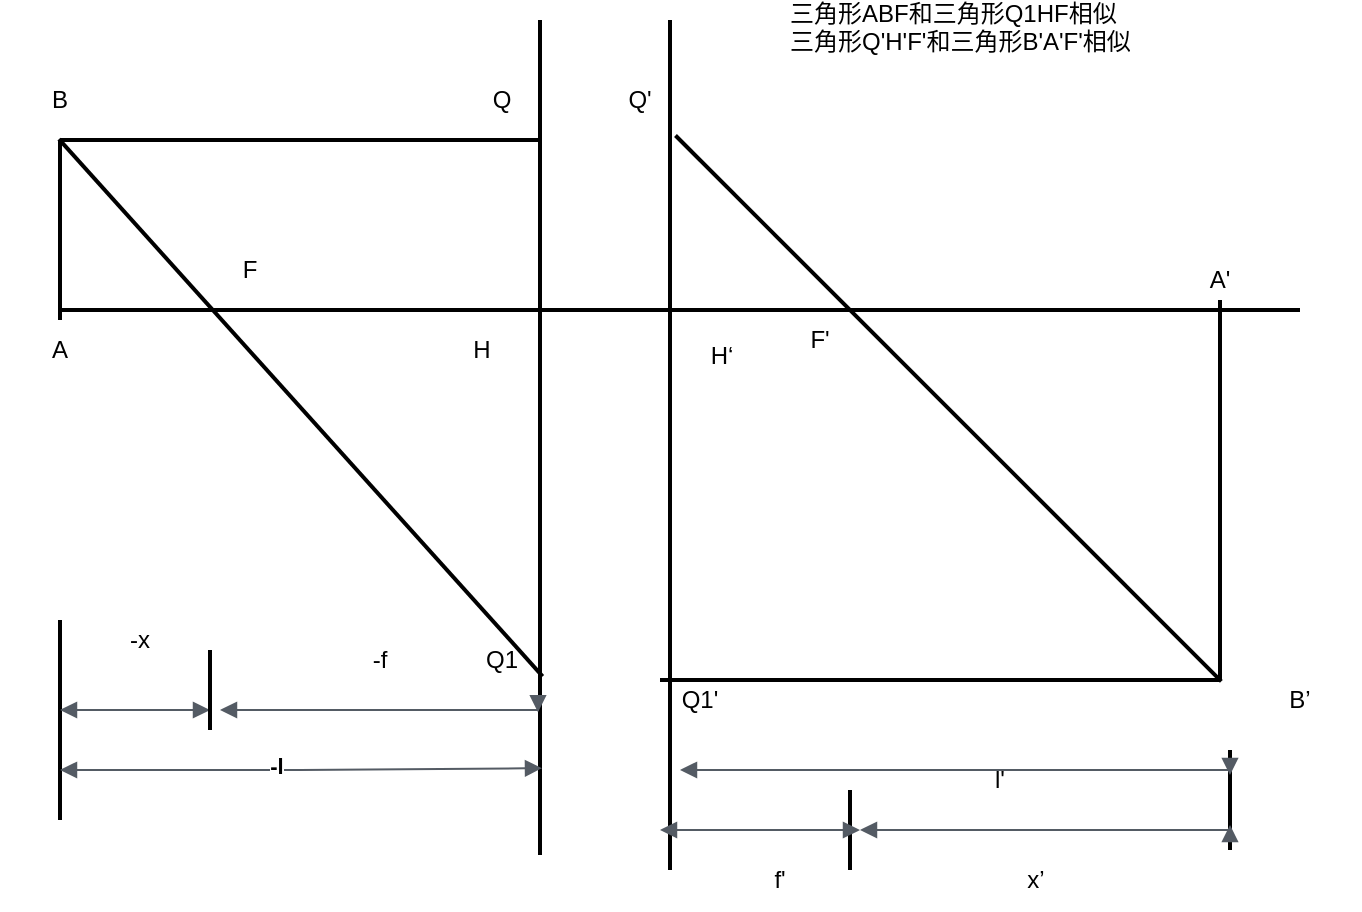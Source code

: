 <mxfile version="15.4.1" type="github">
  <diagram id="kHVLx7NZky0H3KrYEaQv" name="Page-1">
    <mxGraphModel dx="1851" dy="522" grid="1" gridSize="10" guides="1" tooltips="1" connect="1" arrows="1" fold="1" page="1" pageScale="1" pageWidth="827" pageHeight="1169" math="0" shadow="0">
      <root>
        <mxCell id="0" />
        <mxCell id="1" parent="0" />
        <mxCell id="K9bHK5Ixp5VRlIO-6kbk-6" value="" style="line;strokeWidth=2;html=1;rotation=90;" vertex="1" parent="1">
          <mxGeometry x="-98.75" y="368.75" width="417.5" height="10" as="geometry" />
        </mxCell>
        <mxCell id="K9bHK5Ixp5VRlIO-6kbk-8" value="" style="line;strokeWidth=2;html=1;rotation=90;" vertex="1" parent="1">
          <mxGeometry x="-37.5" y="372.5" width="425" height="10" as="geometry" />
        </mxCell>
        <mxCell id="K9bHK5Ixp5VRlIO-6kbk-9" value="" style="line;strokeWidth=2;html=1;" vertex="1" parent="1">
          <mxGeometry x="-130" y="305" width="620" height="10" as="geometry" />
        </mxCell>
        <mxCell id="K9bHK5Ixp5VRlIO-6kbk-10" value="" style="line;strokeWidth=2;html=1;rotation=-90;" vertex="1" parent="1">
          <mxGeometry x="-175" y="265" width="90" height="10" as="geometry" />
        </mxCell>
        <mxCell id="K9bHK5Ixp5VRlIO-6kbk-11" value="" style="line;strokeWidth=2;html=1;rotation=48;" vertex="1" parent="1">
          <mxGeometry x="-190.32" y="353.85" width="361.43" height="10" as="geometry" />
        </mxCell>
        <mxCell id="K9bHK5Ixp5VRlIO-6kbk-16" value="B" style="text;html=1;strokeColor=none;fillColor=none;align=center;verticalAlign=middle;whiteSpace=wrap;rounded=0;" vertex="1" parent="1">
          <mxGeometry x="-160" y="190" width="60" height="30" as="geometry" />
        </mxCell>
        <mxCell id="K9bHK5Ixp5VRlIO-6kbk-17" value="A" style="text;html=1;strokeColor=none;fillColor=none;align=center;verticalAlign=middle;whiteSpace=wrap;rounded=0;" vertex="1" parent="1">
          <mxGeometry x="-160" y="315" width="60" height="30" as="geometry" />
        </mxCell>
        <mxCell id="K9bHK5Ixp5VRlIO-6kbk-18" value="F" style="text;html=1;strokeColor=none;fillColor=none;align=center;verticalAlign=middle;whiteSpace=wrap;rounded=0;" vertex="1" parent="1">
          <mxGeometry x="-65" y="275" width="60" height="30" as="geometry" />
        </mxCell>
        <mxCell id="K9bHK5Ixp5VRlIO-6kbk-19" value="Q1" style="text;html=1;strokeColor=none;fillColor=none;align=center;verticalAlign=middle;whiteSpace=wrap;rounded=0;" vertex="1" parent="1">
          <mxGeometry x="61" y="470" width="60" height="30" as="geometry" />
        </mxCell>
        <mxCell id="K9bHK5Ixp5VRlIO-6kbk-20" value="" style="line;strokeWidth=2;html=1;" vertex="1" parent="1">
          <mxGeometry x="170" y="490" width="280" height="10" as="geometry" />
        </mxCell>
        <mxCell id="K9bHK5Ixp5VRlIO-6kbk-21" value="" style="line;strokeWidth=2;html=1;" vertex="1" parent="1">
          <mxGeometry x="-130" y="220" width="240" height="10" as="geometry" />
        </mxCell>
        <mxCell id="K9bHK5Ixp5VRlIO-6kbk-22" value="" style="line;strokeWidth=2;html=1;rotation=45;" vertex="1" parent="1">
          <mxGeometry x="121.2" y="354.2" width="385.99" height="10" as="geometry" />
        </mxCell>
        <mxCell id="K9bHK5Ixp5VRlIO-6kbk-23" value="F&#39;" style="text;html=1;strokeColor=none;fillColor=none;align=center;verticalAlign=middle;whiteSpace=wrap;rounded=0;" vertex="1" parent="1">
          <mxGeometry x="220" y="310" width="60" height="30" as="geometry" />
        </mxCell>
        <mxCell id="K9bHK5Ixp5VRlIO-6kbk-24" value="" style="line;strokeWidth=2;html=1;rotation=90;" vertex="1" parent="1">
          <mxGeometry x="355" y="395" width="190" height="10" as="geometry" />
        </mxCell>
        <mxCell id="K9bHK5Ixp5VRlIO-6kbk-25" value="B’" style="text;html=1;strokeColor=none;fillColor=none;align=center;verticalAlign=middle;whiteSpace=wrap;rounded=0;" vertex="1" parent="1">
          <mxGeometry x="460" y="490" width="60" height="30" as="geometry" />
        </mxCell>
        <mxCell id="K9bHK5Ixp5VRlIO-6kbk-26" value="A&#39;" style="text;html=1;strokeColor=none;fillColor=none;align=center;verticalAlign=middle;whiteSpace=wrap;rounded=0;" vertex="1" parent="1">
          <mxGeometry x="420" y="280" width="60" height="30" as="geometry" />
        </mxCell>
        <mxCell id="K9bHK5Ixp5VRlIO-6kbk-27" value="Q1&#39;" style="text;html=1;strokeColor=none;fillColor=none;align=center;verticalAlign=middle;whiteSpace=wrap;rounded=0;" vertex="1" parent="1">
          <mxGeometry x="160" y="490" width="60" height="30" as="geometry" />
        </mxCell>
        <mxCell id="K9bHK5Ixp5VRlIO-6kbk-28" value="Q" style="text;html=1;strokeColor=none;fillColor=none;align=center;verticalAlign=middle;whiteSpace=wrap;rounded=0;" vertex="1" parent="1">
          <mxGeometry x="61" y="190" width="60" height="30" as="geometry" />
        </mxCell>
        <mxCell id="K9bHK5Ixp5VRlIO-6kbk-29" value="Q&#39;" style="text;html=1;strokeColor=none;fillColor=none;align=center;verticalAlign=middle;whiteSpace=wrap;rounded=0;" vertex="1" parent="1">
          <mxGeometry x="130" y="190" width="60" height="30" as="geometry" />
        </mxCell>
        <mxCell id="K9bHK5Ixp5VRlIO-6kbk-30" value="&lt;div&gt;三角形ABF和三角形Q1HF相似&lt;/div&gt;&lt;div&gt;三角形Q&#39;H&#39;F&#39;和三角形B&#39;A&#39;F&#39;相似&lt;br&gt;&lt;/div&gt;" style="text;html=1;strokeColor=none;fillColor=none;spacing=5;spacingTop=-20;whiteSpace=wrap;overflow=hidden;rounded=0;" vertex="1" parent="1">
          <mxGeometry x="230" y="165" width="190" height="120" as="geometry" />
        </mxCell>
        <mxCell id="K9bHK5Ixp5VRlIO-6kbk-31" value="H" style="text;html=1;strokeColor=none;fillColor=none;align=center;verticalAlign=middle;whiteSpace=wrap;rounded=0;" vertex="1" parent="1">
          <mxGeometry x="51" y="315" width="60" height="30" as="geometry" />
        </mxCell>
        <mxCell id="K9bHK5Ixp5VRlIO-6kbk-32" value="H‘" style="text;html=1;strokeColor=none;fillColor=none;align=center;verticalAlign=middle;whiteSpace=wrap;rounded=0;" vertex="1" parent="1">
          <mxGeometry x="171" y="318" width="60" height="30" as="geometry" />
        </mxCell>
        <mxCell id="K9bHK5Ixp5VRlIO-6kbk-33" value="" style="line;strokeWidth=2;html=1;rotation=90;" vertex="1" parent="1">
          <mxGeometry x="-180" y="510" width="100" height="10" as="geometry" />
        </mxCell>
        <mxCell id="K9bHK5Ixp5VRlIO-6kbk-43" value="" style="edgeStyle=orthogonalEdgeStyle;html=1;endArrow=block;elbow=vertical;startArrow=block;startFill=1;endFill=1;strokeColor=#545B64;rounded=0;entryX=0.896;entryY=0.4;entryDx=0;entryDy=0;entryPerimeter=0;exitX=0.75;exitY=0.5;exitDx=0;exitDy=0;exitPerimeter=0;" edge="1" parent="1" source="K9bHK5Ixp5VRlIO-6kbk-33" target="K9bHK5Ixp5VRlIO-6kbk-6">
          <mxGeometry width="100" relative="1" as="geometry">
            <mxPoint x="-100" y="540" as="sourcePoint" />
            <mxPoint y="540" as="targetPoint" />
          </mxGeometry>
        </mxCell>
        <mxCell id="K9bHK5Ixp5VRlIO-6kbk-44" value="&lt;b&gt;-l&lt;/b&gt;" style="edgeLabel;html=1;align=center;verticalAlign=middle;resizable=0;points=[];" vertex="1" connectable="0" parent="K9bHK5Ixp5VRlIO-6kbk-43">
          <mxGeometry x="-0.107" y="2" relative="1" as="geometry">
            <mxPoint as="offset" />
          </mxGeometry>
        </mxCell>
        <mxCell id="K9bHK5Ixp5VRlIO-6kbk-45" value="" style="edgeStyle=orthogonalEdgeStyle;html=1;endArrow=block;elbow=vertical;startArrow=block;startFill=1;endFill=1;strokeColor=#545B64;rounded=0;entryX=0.75;entryY=0.5;entryDx=0;entryDy=0;entryPerimeter=0;shadow=0;jumpStyle=arc;" edge="1" parent="1" target="K9bHK5Ixp5VRlIO-6kbk-50">
          <mxGeometry width="100" relative="1" as="geometry">
            <mxPoint x="-130" y="510" as="sourcePoint" />
            <mxPoint x="-50" y="510" as="targetPoint" />
            <Array as="points">
              <mxPoint x="-90" y="510" />
              <mxPoint x="-90" y="510" />
            </Array>
          </mxGeometry>
        </mxCell>
        <mxCell id="K9bHK5Ixp5VRlIO-6kbk-50" value="" style="line;strokeWidth=2;direction=south;html=1;" vertex="1" parent="1">
          <mxGeometry x="-60" y="480" width="10" height="40" as="geometry" />
        </mxCell>
        <mxCell id="K9bHK5Ixp5VRlIO-6kbk-51" value="-x" style="text;html=1;strokeColor=none;fillColor=none;align=center;verticalAlign=middle;whiteSpace=wrap;rounded=0;" vertex="1" parent="1">
          <mxGeometry x="-120" y="460" width="60" height="30" as="geometry" />
        </mxCell>
        <mxCell id="K9bHK5Ixp5VRlIO-6kbk-54" value="" style="edgeStyle=orthogonalEdgeStyle;html=1;endArrow=block;elbow=vertical;startArrow=block;startFill=1;endFill=1;strokeColor=#545B64;rounded=0;entryX=0.829;entryY=0.6;entryDx=0;entryDy=0;entryPerimeter=0;" edge="1" parent="1" target="K9bHK5Ixp5VRlIO-6kbk-6">
          <mxGeometry width="100" relative="1" as="geometry">
            <mxPoint x="-50" y="510" as="sourcePoint" />
            <mxPoint x="50" y="510" as="targetPoint" />
            <Array as="points">
              <mxPoint x="109" y="510" />
            </Array>
          </mxGeometry>
        </mxCell>
        <mxCell id="K9bHK5Ixp5VRlIO-6kbk-55" value="-f" style="text;html=1;strokeColor=none;fillColor=none;align=center;verticalAlign=middle;whiteSpace=wrap;rounded=0;" vertex="1" parent="1">
          <mxGeometry y="470" width="60" height="30" as="geometry" />
        </mxCell>
        <mxCell id="K9bHK5Ixp5VRlIO-6kbk-56" value="" style="line;strokeWidth=2;direction=south;html=1;" vertex="1" parent="1">
          <mxGeometry x="450" y="530" width="10" height="50" as="geometry" />
        </mxCell>
        <mxCell id="K9bHK5Ixp5VRlIO-6kbk-57" value="" style="edgeStyle=orthogonalEdgeStyle;html=1;endArrow=block;elbow=vertical;startArrow=block;startFill=1;endFill=1;strokeColor=#545B64;rounded=0;entryX=0.25;entryY=0.5;entryDx=0;entryDy=0;entryPerimeter=0;" edge="1" parent="1" target="K9bHK5Ixp5VRlIO-6kbk-56">
          <mxGeometry width="100" relative="1" as="geometry">
            <mxPoint x="180" y="540" as="sourcePoint" />
            <mxPoint x="280" y="540" as="targetPoint" />
            <Array as="points">
              <mxPoint x="455" y="540" />
            </Array>
          </mxGeometry>
        </mxCell>
        <mxCell id="K9bHK5Ixp5VRlIO-6kbk-58" value="l&#39;" style="text;html=1;strokeColor=none;fillColor=none;align=center;verticalAlign=middle;whiteSpace=wrap;rounded=0;" vertex="1" parent="1">
          <mxGeometry x="310" y="530" width="60" height="30" as="geometry" />
        </mxCell>
        <mxCell id="K9bHK5Ixp5VRlIO-6kbk-59" value="" style="line;strokeWidth=2;direction=south;html=1;" vertex="1" parent="1">
          <mxGeometry x="260" y="550" width="10" height="40" as="geometry" />
        </mxCell>
        <mxCell id="K9bHK5Ixp5VRlIO-6kbk-60" value="" style="edgeStyle=orthogonalEdgeStyle;html=1;endArrow=block;elbow=vertical;startArrow=block;startFill=1;endFill=1;strokeColor=#545B64;rounded=0;" edge="1" parent="1">
          <mxGeometry width="100" relative="1" as="geometry">
            <mxPoint x="170" y="570" as="sourcePoint" />
            <mxPoint x="270" y="570" as="targetPoint" />
          </mxGeometry>
        </mxCell>
        <mxCell id="K9bHK5Ixp5VRlIO-6kbk-61" value="&lt;div&gt;f&#39;&lt;/div&gt;" style="text;html=1;strokeColor=none;fillColor=none;align=center;verticalAlign=middle;whiteSpace=wrap;rounded=0;" vertex="1" parent="1">
          <mxGeometry x="200" y="580" width="60" height="30" as="geometry" />
        </mxCell>
        <mxCell id="K9bHK5Ixp5VRlIO-6kbk-62" value="" style="edgeStyle=orthogonalEdgeStyle;html=1;endArrow=block;elbow=vertical;startArrow=block;startFill=1;endFill=1;strokeColor=#545B64;rounded=0;entryX=0.75;entryY=0.5;entryDx=0;entryDy=0;entryPerimeter=0;" edge="1" parent="1" target="K9bHK5Ixp5VRlIO-6kbk-56">
          <mxGeometry width="100" relative="1" as="geometry">
            <mxPoint x="270" y="570" as="sourcePoint" />
            <mxPoint x="370" y="570" as="targetPoint" />
            <Array as="points">
              <mxPoint x="455" y="570" />
            </Array>
          </mxGeometry>
        </mxCell>
        <mxCell id="K9bHK5Ixp5VRlIO-6kbk-63" value="&lt;div&gt;x’&lt;/div&gt;" style="text;html=1;strokeColor=none;fillColor=none;align=center;verticalAlign=middle;whiteSpace=wrap;rounded=0;" vertex="1" parent="1">
          <mxGeometry x="328" y="580" width="60" height="30" as="geometry" />
        </mxCell>
      </root>
    </mxGraphModel>
  </diagram>
</mxfile>
